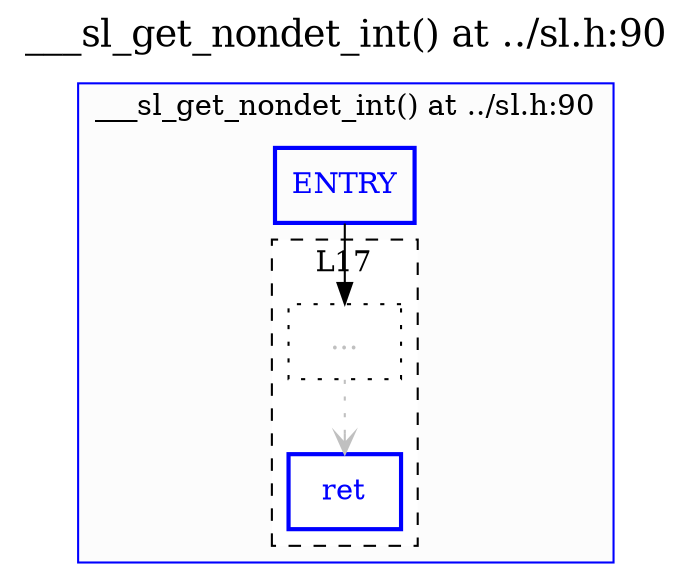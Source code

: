digraph "___sl_get_nondet_int() at ../sl.h:90" {
	label=<<FONT POINT-SIZE="18">___sl_get_nondet_int() at ../sl.h:90</FONT>>;
	labelloc=t;
subgraph "cluster___sl_get_nondet_int.L17" {
	label="___sl_get_nondet_int() at ../sl.h:90";
	color=blue;
	bgcolor=gray99;
	URL="sl.h.svg";
	"___sl_get_nondet_int..1" [shape=box, color=blue, fontcolor=blue, style=bold, label=ENTRY];
	"___sl_get_nondet_int..1" -> "___sl_get_nondet_int.L17.0" [color=black];
subgraph "cluster___sl_get_nondet_int::L17" {
	label="L17";
	color=black;
	bgcolor=white;
	style=dashed;
	URL="";
	"___sl_get_nondet_int.L17.0" [shape=box, color=black, fontcolor=gray, style=dotted, label="..."];
	"___sl_get_nondet_int.L17.0" -> "___sl_get_nondet_int.L17.1" [color=gray, style=dotted, arrowhead=open];
	"___sl_get_nondet_int.L17.1" [shape=box, color=blue, fontcolor=blue, style=bold, label=ret];
}
}
}
